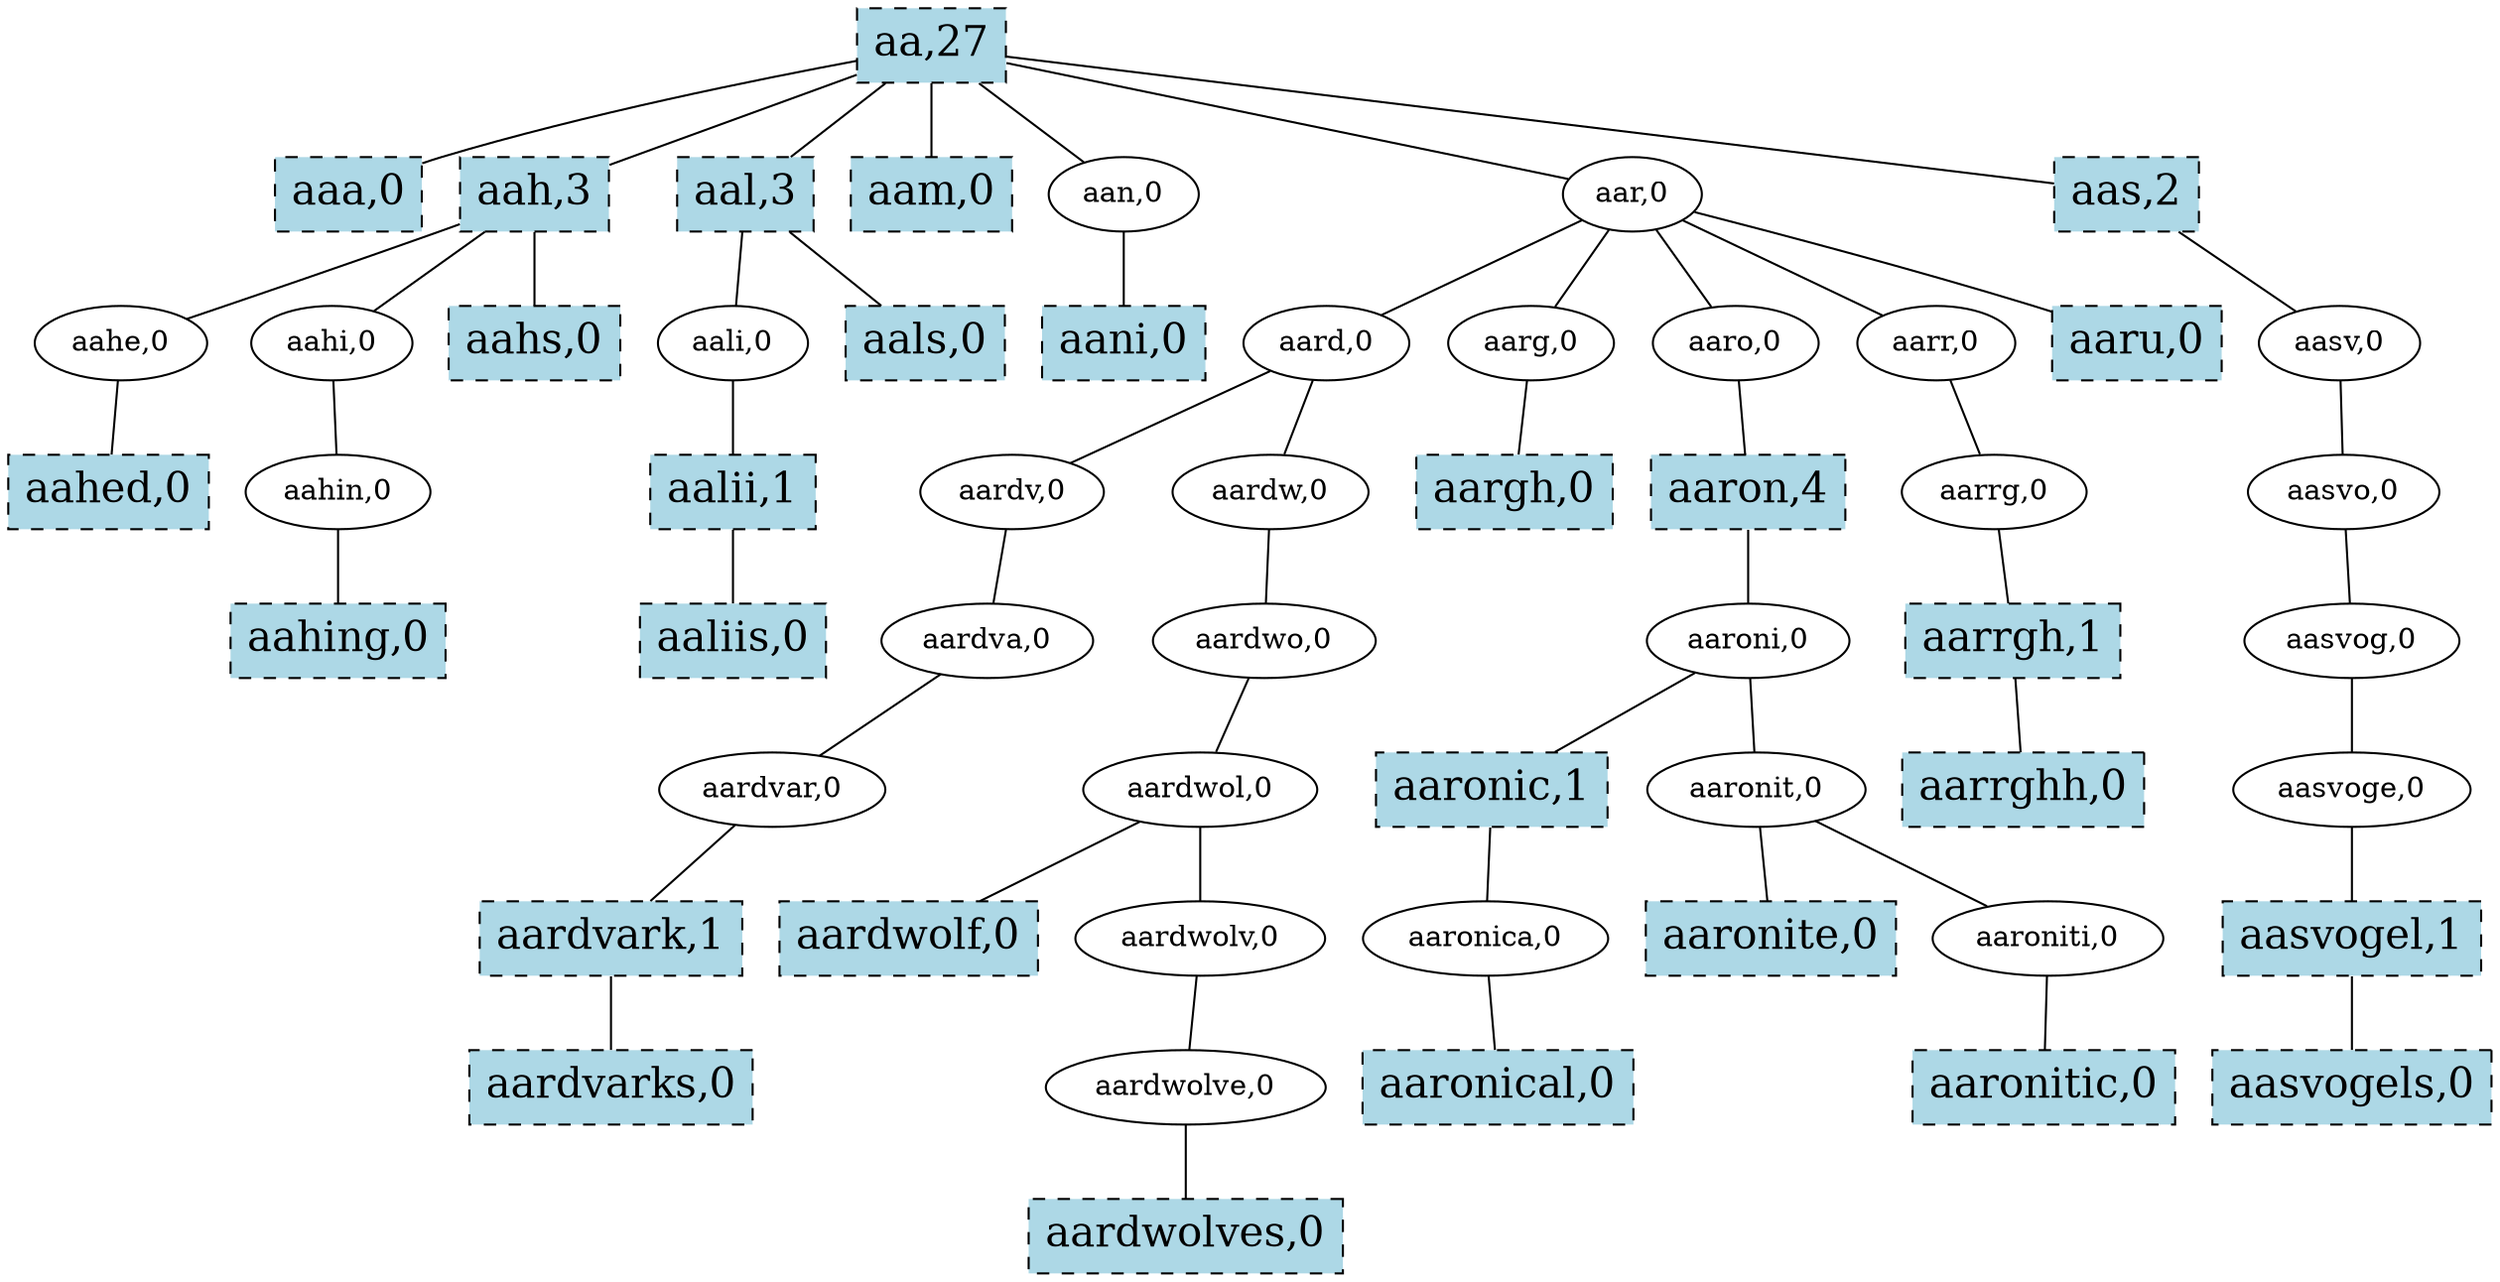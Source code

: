 graph TrieTreeGraph {
aa_ [label="aa,27"]
aa_ [style="filled,dashed",shape=box,fontsize=20.0,fillcolor=lightblue];
aa_ -- aaa_
aa_ -- aah_
aa_ -- aal_
aa_ -- aam_
aa_ -- aan_
aa_ -- aar_
aa_ -- aas_
aaa_ [label="aaa,0"]
aaa_ [style="filled,dashed",shape=box,fontsize=20.0,fillcolor=lightblue];
aah_ [label="aah,3"]
aah_ [style="filled,dashed",shape=box,fontsize=20.0,fillcolor=lightblue];
aah_ -- aahe_
aah_ -- aahi_
aah_ -- aahs_
aahe_ [label="aahe,0"]
aahe_ -- aahed_
aahed_ [label="aahed,0"]
aahed_ [style="filled,dashed",shape=box,fontsize=20.0,fillcolor=lightblue];
aahi_ [label="aahi,0"]
aahi_ -- aahin_
aahin_ [label="aahin,0"]
aahin_ -- aahing_
aahing_ [label="aahing,0"]
aahing_ [style="filled,dashed",shape=box,fontsize=20.0,fillcolor=lightblue];
aahs_ [label="aahs,0"]
aahs_ [style="filled,dashed",shape=box,fontsize=20.0,fillcolor=lightblue];
aal_ [label="aal,3"]
aal_ [style="filled,dashed",shape=box,fontsize=20.0,fillcolor=lightblue];
aal_ -- aali_
aal_ -- aals_
aali_ [label="aali,0"]
aali_ -- aalii_
aalii_ [label="aalii,1"]
aalii_ [style="filled,dashed",shape=box,fontsize=20.0,fillcolor=lightblue];
aalii_ -- aaliis_
aaliis_ [label="aaliis,0"]
aaliis_ [style="filled,dashed",shape=box,fontsize=20.0,fillcolor=lightblue];
aals_ [label="aals,0"]
aals_ [style="filled,dashed",shape=box,fontsize=20.0,fillcolor=lightblue];
aam_ [label="aam,0"]
aam_ [style="filled,dashed",shape=box,fontsize=20.0,fillcolor=lightblue];
aan_ [label="aan,0"]
aan_ -- aani_
aani_ [label="aani,0"]
aani_ [style="filled,dashed",shape=box,fontsize=20.0,fillcolor=lightblue];
aar_ [label="aar,0"]
aar_ -- aard_
aar_ -- aarg_
aar_ -- aaro_
aar_ -- aarr_
aar_ -- aaru_
aard_ [label="aard,0"]
aard_ -- aardv_
aard_ -- aardw_
aardv_ [label="aardv,0"]
aardv_ -- aardva_
aardva_ [label="aardva,0"]
aardva_ -- aardvar_
aardvar_ [label="aardvar,0"]
aardvar_ -- aardvark_
aardvark_ [label="aardvark,1"]
aardvark_ [style="filled,dashed",shape=box,fontsize=20.0,fillcolor=lightblue];
aardvark_ -- aardvarks_
aardvarks_ [label="aardvarks,0"]
aardvarks_ [style="filled,dashed",shape=box,fontsize=20.0,fillcolor=lightblue];
aardw_ [label="aardw,0"]
aardw_ -- aardwo_
aardwo_ [label="aardwo,0"]
aardwo_ -- aardwol_
aardwol_ [label="aardwol,0"]
aardwol_ -- aardwolf_
aardwol_ -- aardwolv_
aardwolf_ [label="aardwolf,0"]
aardwolf_ [style="filled,dashed",shape=box,fontsize=20.0,fillcolor=lightblue];
aardwolv_ [label="aardwolv,0"]
aardwolv_ -- aardwolve_
aardwolve_ [label="aardwolve,0"]
aardwolve_ -- aardwolves_
aardwolves_ [label="aardwolves,0"]
aardwolves_ [style="filled,dashed",shape=box,fontsize=20.0,fillcolor=lightblue];
aarg_ [label="aarg,0"]
aarg_ -- aargh_
aargh_ [label="aargh,0"]
aargh_ [style="filled,dashed",shape=box,fontsize=20.0,fillcolor=lightblue];
aaro_ [label="aaro,0"]
aaro_ -- aaron_
aaron_ [label="aaron,4"]
aaron_ [style="filled,dashed",shape=box,fontsize=20.0,fillcolor=lightblue];
aaron_ -- aaroni_
aaroni_ [label="aaroni,0"]
aaroni_ -- aaronic_
aaroni_ -- aaronit_
aaronic_ [label="aaronic,1"]
aaronic_ [style="filled,dashed",shape=box,fontsize=20.0,fillcolor=lightblue];
aaronic_ -- aaronica_
aaronica_ [label="aaronica,0"]
aaronica_ -- aaronical_
aaronical_ [label="aaronical,0"]
aaronical_ [style="filled,dashed",shape=box,fontsize=20.0,fillcolor=lightblue];
aaronit_ [label="aaronit,0"]
aaronit_ -- aaronite_
aaronit_ -- aaroniti_
aaronite_ [label="aaronite,0"]
aaronite_ [style="filled,dashed",shape=box,fontsize=20.0,fillcolor=lightblue];
aaroniti_ [label="aaroniti,0"]
aaroniti_ -- aaronitic_
aaronitic_ [label="aaronitic,0"]
aaronitic_ [style="filled,dashed",shape=box,fontsize=20.0,fillcolor=lightblue];
aarr_ [label="aarr,0"]
aarr_ -- aarrg_
aarrg_ [label="aarrg,0"]
aarrg_ -- aarrgh_
aarrgh_ [label="aarrgh,1"]
aarrgh_ [style="filled,dashed",shape=box,fontsize=20.0,fillcolor=lightblue];
aarrgh_ -- aarrghh_
aarrghh_ [label="aarrghh,0"]
aarrghh_ [style="filled,dashed",shape=box,fontsize=20.0,fillcolor=lightblue];
aaru_ [label="aaru,0"]
aaru_ [style="filled,dashed",shape=box,fontsize=20.0,fillcolor=lightblue];
aas_ [label="aas,2"]
aas_ [style="filled,dashed",shape=box,fontsize=20.0,fillcolor=lightblue];
aas_ -- aasv_
aasv_ [label="aasv,0"]
aasv_ -- aasvo_
aasvo_ [label="aasvo,0"]
aasvo_ -- aasvog_
aasvog_ [label="aasvog,0"]
aasvog_ -- aasvoge_
aasvoge_ [label="aasvoge,0"]
aasvoge_ -- aasvogel_
aasvogel_ [label="aasvogel,1"]
aasvogel_ [style="filled,dashed",shape=box,fontsize=20.0,fillcolor=lightblue];
aasvogel_ -- aasvogels_
aasvogels_ [label="aasvogels,0"]
aasvogels_ [style="filled,dashed",shape=box,fontsize=20.0,fillcolor=lightblue];
}
